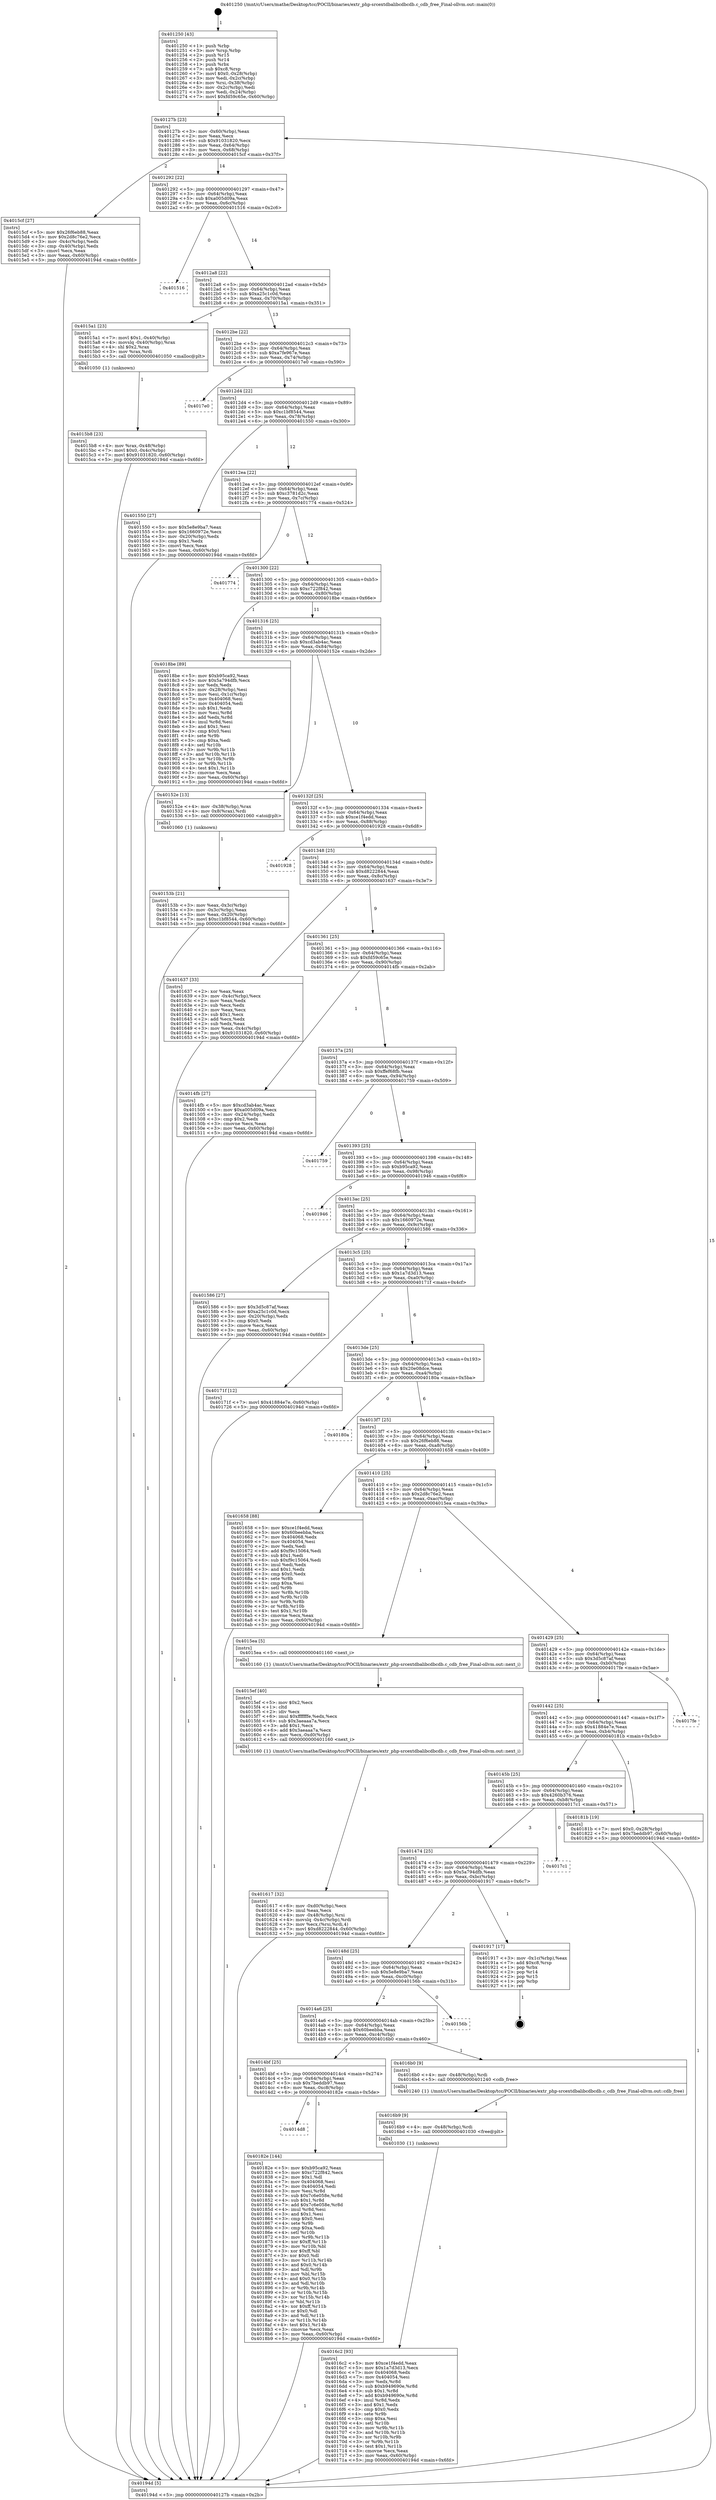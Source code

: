 digraph "0x401250" {
  label = "0x401250 (/mnt/c/Users/mathe/Desktop/tcc/POCII/binaries/extr_php-srcextdbalibcdbcdb.c_cdb_free_Final-ollvm.out::main(0))"
  labelloc = "t"
  node[shape=record]

  Entry [label="",width=0.3,height=0.3,shape=circle,fillcolor=black,style=filled]
  "0x40127b" [label="{
     0x40127b [23]\l
     | [instrs]\l
     &nbsp;&nbsp;0x40127b \<+3\>: mov -0x60(%rbp),%eax\l
     &nbsp;&nbsp;0x40127e \<+2\>: mov %eax,%ecx\l
     &nbsp;&nbsp;0x401280 \<+6\>: sub $0x91031820,%ecx\l
     &nbsp;&nbsp;0x401286 \<+3\>: mov %eax,-0x64(%rbp)\l
     &nbsp;&nbsp;0x401289 \<+3\>: mov %ecx,-0x68(%rbp)\l
     &nbsp;&nbsp;0x40128c \<+6\>: je 00000000004015cf \<main+0x37f\>\l
  }"]
  "0x4015cf" [label="{
     0x4015cf [27]\l
     | [instrs]\l
     &nbsp;&nbsp;0x4015cf \<+5\>: mov $0x26f6eb88,%eax\l
     &nbsp;&nbsp;0x4015d4 \<+5\>: mov $0x2d8c76e2,%ecx\l
     &nbsp;&nbsp;0x4015d9 \<+3\>: mov -0x4c(%rbp),%edx\l
     &nbsp;&nbsp;0x4015dc \<+3\>: cmp -0x40(%rbp),%edx\l
     &nbsp;&nbsp;0x4015df \<+3\>: cmovl %ecx,%eax\l
     &nbsp;&nbsp;0x4015e2 \<+3\>: mov %eax,-0x60(%rbp)\l
     &nbsp;&nbsp;0x4015e5 \<+5\>: jmp 000000000040194d \<main+0x6fd\>\l
  }"]
  "0x401292" [label="{
     0x401292 [22]\l
     | [instrs]\l
     &nbsp;&nbsp;0x401292 \<+5\>: jmp 0000000000401297 \<main+0x47\>\l
     &nbsp;&nbsp;0x401297 \<+3\>: mov -0x64(%rbp),%eax\l
     &nbsp;&nbsp;0x40129a \<+5\>: sub $0xa005d09a,%eax\l
     &nbsp;&nbsp;0x40129f \<+3\>: mov %eax,-0x6c(%rbp)\l
     &nbsp;&nbsp;0x4012a2 \<+6\>: je 0000000000401516 \<main+0x2c6\>\l
  }"]
  Exit [label="",width=0.3,height=0.3,shape=circle,fillcolor=black,style=filled,peripheries=2]
  "0x401516" [label="{
     0x401516\l
  }", style=dashed]
  "0x4012a8" [label="{
     0x4012a8 [22]\l
     | [instrs]\l
     &nbsp;&nbsp;0x4012a8 \<+5\>: jmp 00000000004012ad \<main+0x5d\>\l
     &nbsp;&nbsp;0x4012ad \<+3\>: mov -0x64(%rbp),%eax\l
     &nbsp;&nbsp;0x4012b0 \<+5\>: sub $0xa25c1c0d,%eax\l
     &nbsp;&nbsp;0x4012b5 \<+3\>: mov %eax,-0x70(%rbp)\l
     &nbsp;&nbsp;0x4012b8 \<+6\>: je 00000000004015a1 \<main+0x351\>\l
  }"]
  "0x4014d8" [label="{
     0x4014d8\l
  }", style=dashed]
  "0x4015a1" [label="{
     0x4015a1 [23]\l
     | [instrs]\l
     &nbsp;&nbsp;0x4015a1 \<+7\>: movl $0x1,-0x40(%rbp)\l
     &nbsp;&nbsp;0x4015a8 \<+4\>: movslq -0x40(%rbp),%rax\l
     &nbsp;&nbsp;0x4015ac \<+4\>: shl $0x2,%rax\l
     &nbsp;&nbsp;0x4015b0 \<+3\>: mov %rax,%rdi\l
     &nbsp;&nbsp;0x4015b3 \<+5\>: call 0000000000401050 \<malloc@plt\>\l
     | [calls]\l
     &nbsp;&nbsp;0x401050 \{1\} (unknown)\l
  }"]
  "0x4012be" [label="{
     0x4012be [22]\l
     | [instrs]\l
     &nbsp;&nbsp;0x4012be \<+5\>: jmp 00000000004012c3 \<main+0x73\>\l
     &nbsp;&nbsp;0x4012c3 \<+3\>: mov -0x64(%rbp),%eax\l
     &nbsp;&nbsp;0x4012c6 \<+5\>: sub $0xa7fe967e,%eax\l
     &nbsp;&nbsp;0x4012cb \<+3\>: mov %eax,-0x74(%rbp)\l
     &nbsp;&nbsp;0x4012ce \<+6\>: je 00000000004017e0 \<main+0x590\>\l
  }"]
  "0x40182e" [label="{
     0x40182e [144]\l
     | [instrs]\l
     &nbsp;&nbsp;0x40182e \<+5\>: mov $0xb95ca92,%eax\l
     &nbsp;&nbsp;0x401833 \<+5\>: mov $0xc722f842,%ecx\l
     &nbsp;&nbsp;0x401838 \<+2\>: mov $0x1,%dl\l
     &nbsp;&nbsp;0x40183a \<+7\>: mov 0x404068,%esi\l
     &nbsp;&nbsp;0x401841 \<+7\>: mov 0x404054,%edi\l
     &nbsp;&nbsp;0x401848 \<+3\>: mov %esi,%r8d\l
     &nbsp;&nbsp;0x40184b \<+7\>: sub $0x7c6e058e,%r8d\l
     &nbsp;&nbsp;0x401852 \<+4\>: sub $0x1,%r8d\l
     &nbsp;&nbsp;0x401856 \<+7\>: add $0x7c6e058e,%r8d\l
     &nbsp;&nbsp;0x40185d \<+4\>: imul %r8d,%esi\l
     &nbsp;&nbsp;0x401861 \<+3\>: and $0x1,%esi\l
     &nbsp;&nbsp;0x401864 \<+3\>: cmp $0x0,%esi\l
     &nbsp;&nbsp;0x401867 \<+4\>: sete %r9b\l
     &nbsp;&nbsp;0x40186b \<+3\>: cmp $0xa,%edi\l
     &nbsp;&nbsp;0x40186e \<+4\>: setl %r10b\l
     &nbsp;&nbsp;0x401872 \<+3\>: mov %r9b,%r11b\l
     &nbsp;&nbsp;0x401875 \<+4\>: xor $0xff,%r11b\l
     &nbsp;&nbsp;0x401879 \<+3\>: mov %r10b,%bl\l
     &nbsp;&nbsp;0x40187c \<+3\>: xor $0xff,%bl\l
     &nbsp;&nbsp;0x40187f \<+3\>: xor $0x0,%dl\l
     &nbsp;&nbsp;0x401882 \<+3\>: mov %r11b,%r14b\l
     &nbsp;&nbsp;0x401885 \<+4\>: and $0x0,%r14b\l
     &nbsp;&nbsp;0x401889 \<+3\>: and %dl,%r9b\l
     &nbsp;&nbsp;0x40188c \<+3\>: mov %bl,%r15b\l
     &nbsp;&nbsp;0x40188f \<+4\>: and $0x0,%r15b\l
     &nbsp;&nbsp;0x401893 \<+3\>: and %dl,%r10b\l
     &nbsp;&nbsp;0x401896 \<+3\>: or %r9b,%r14b\l
     &nbsp;&nbsp;0x401899 \<+3\>: or %r10b,%r15b\l
     &nbsp;&nbsp;0x40189c \<+3\>: xor %r15b,%r14b\l
     &nbsp;&nbsp;0x40189f \<+3\>: or %bl,%r11b\l
     &nbsp;&nbsp;0x4018a2 \<+4\>: xor $0xff,%r11b\l
     &nbsp;&nbsp;0x4018a6 \<+3\>: or $0x0,%dl\l
     &nbsp;&nbsp;0x4018a9 \<+3\>: and %dl,%r11b\l
     &nbsp;&nbsp;0x4018ac \<+3\>: or %r11b,%r14b\l
     &nbsp;&nbsp;0x4018af \<+4\>: test $0x1,%r14b\l
     &nbsp;&nbsp;0x4018b3 \<+3\>: cmovne %ecx,%eax\l
     &nbsp;&nbsp;0x4018b6 \<+3\>: mov %eax,-0x60(%rbp)\l
     &nbsp;&nbsp;0x4018b9 \<+5\>: jmp 000000000040194d \<main+0x6fd\>\l
  }"]
  "0x4017e0" [label="{
     0x4017e0\l
  }", style=dashed]
  "0x4012d4" [label="{
     0x4012d4 [22]\l
     | [instrs]\l
     &nbsp;&nbsp;0x4012d4 \<+5\>: jmp 00000000004012d9 \<main+0x89\>\l
     &nbsp;&nbsp;0x4012d9 \<+3\>: mov -0x64(%rbp),%eax\l
     &nbsp;&nbsp;0x4012dc \<+5\>: sub $0xc1bf8544,%eax\l
     &nbsp;&nbsp;0x4012e1 \<+3\>: mov %eax,-0x78(%rbp)\l
     &nbsp;&nbsp;0x4012e4 \<+6\>: je 0000000000401550 \<main+0x300\>\l
  }"]
  "0x4016c2" [label="{
     0x4016c2 [93]\l
     | [instrs]\l
     &nbsp;&nbsp;0x4016c2 \<+5\>: mov $0xce1f4edd,%eax\l
     &nbsp;&nbsp;0x4016c7 \<+5\>: mov $0x1a7d3d13,%ecx\l
     &nbsp;&nbsp;0x4016cc \<+7\>: mov 0x404068,%edx\l
     &nbsp;&nbsp;0x4016d3 \<+7\>: mov 0x404054,%esi\l
     &nbsp;&nbsp;0x4016da \<+3\>: mov %edx,%r8d\l
     &nbsp;&nbsp;0x4016dd \<+7\>: sub $0xb949690e,%r8d\l
     &nbsp;&nbsp;0x4016e4 \<+4\>: sub $0x1,%r8d\l
     &nbsp;&nbsp;0x4016e8 \<+7\>: add $0xb949690e,%r8d\l
     &nbsp;&nbsp;0x4016ef \<+4\>: imul %r8d,%edx\l
     &nbsp;&nbsp;0x4016f3 \<+3\>: and $0x1,%edx\l
     &nbsp;&nbsp;0x4016f6 \<+3\>: cmp $0x0,%edx\l
     &nbsp;&nbsp;0x4016f9 \<+4\>: sete %r9b\l
     &nbsp;&nbsp;0x4016fd \<+3\>: cmp $0xa,%esi\l
     &nbsp;&nbsp;0x401700 \<+4\>: setl %r10b\l
     &nbsp;&nbsp;0x401704 \<+3\>: mov %r9b,%r11b\l
     &nbsp;&nbsp;0x401707 \<+3\>: and %r10b,%r11b\l
     &nbsp;&nbsp;0x40170a \<+3\>: xor %r10b,%r9b\l
     &nbsp;&nbsp;0x40170d \<+3\>: or %r9b,%r11b\l
     &nbsp;&nbsp;0x401710 \<+4\>: test $0x1,%r11b\l
     &nbsp;&nbsp;0x401714 \<+3\>: cmovne %ecx,%eax\l
     &nbsp;&nbsp;0x401717 \<+3\>: mov %eax,-0x60(%rbp)\l
     &nbsp;&nbsp;0x40171a \<+5\>: jmp 000000000040194d \<main+0x6fd\>\l
  }"]
  "0x401550" [label="{
     0x401550 [27]\l
     | [instrs]\l
     &nbsp;&nbsp;0x401550 \<+5\>: mov $0x5e8e9ba7,%eax\l
     &nbsp;&nbsp;0x401555 \<+5\>: mov $0x1660972e,%ecx\l
     &nbsp;&nbsp;0x40155a \<+3\>: mov -0x20(%rbp),%edx\l
     &nbsp;&nbsp;0x40155d \<+3\>: cmp $0x1,%edx\l
     &nbsp;&nbsp;0x401560 \<+3\>: cmovl %ecx,%eax\l
     &nbsp;&nbsp;0x401563 \<+3\>: mov %eax,-0x60(%rbp)\l
     &nbsp;&nbsp;0x401566 \<+5\>: jmp 000000000040194d \<main+0x6fd\>\l
  }"]
  "0x4012ea" [label="{
     0x4012ea [22]\l
     | [instrs]\l
     &nbsp;&nbsp;0x4012ea \<+5\>: jmp 00000000004012ef \<main+0x9f\>\l
     &nbsp;&nbsp;0x4012ef \<+3\>: mov -0x64(%rbp),%eax\l
     &nbsp;&nbsp;0x4012f2 \<+5\>: sub $0xc3781d2c,%eax\l
     &nbsp;&nbsp;0x4012f7 \<+3\>: mov %eax,-0x7c(%rbp)\l
     &nbsp;&nbsp;0x4012fa \<+6\>: je 0000000000401774 \<main+0x524\>\l
  }"]
  "0x4016b9" [label="{
     0x4016b9 [9]\l
     | [instrs]\l
     &nbsp;&nbsp;0x4016b9 \<+4\>: mov -0x48(%rbp),%rdi\l
     &nbsp;&nbsp;0x4016bd \<+5\>: call 0000000000401030 \<free@plt\>\l
     | [calls]\l
     &nbsp;&nbsp;0x401030 \{1\} (unknown)\l
  }"]
  "0x401774" [label="{
     0x401774\l
  }", style=dashed]
  "0x401300" [label="{
     0x401300 [22]\l
     | [instrs]\l
     &nbsp;&nbsp;0x401300 \<+5\>: jmp 0000000000401305 \<main+0xb5\>\l
     &nbsp;&nbsp;0x401305 \<+3\>: mov -0x64(%rbp),%eax\l
     &nbsp;&nbsp;0x401308 \<+5\>: sub $0xc722f842,%eax\l
     &nbsp;&nbsp;0x40130d \<+3\>: mov %eax,-0x80(%rbp)\l
     &nbsp;&nbsp;0x401310 \<+6\>: je 00000000004018be \<main+0x66e\>\l
  }"]
  "0x4014bf" [label="{
     0x4014bf [25]\l
     | [instrs]\l
     &nbsp;&nbsp;0x4014bf \<+5\>: jmp 00000000004014c4 \<main+0x274\>\l
     &nbsp;&nbsp;0x4014c4 \<+3\>: mov -0x64(%rbp),%eax\l
     &nbsp;&nbsp;0x4014c7 \<+5\>: sub $0x7beddb97,%eax\l
     &nbsp;&nbsp;0x4014cc \<+6\>: mov %eax,-0xc8(%rbp)\l
     &nbsp;&nbsp;0x4014d2 \<+6\>: je 000000000040182e \<main+0x5de\>\l
  }"]
  "0x4018be" [label="{
     0x4018be [89]\l
     | [instrs]\l
     &nbsp;&nbsp;0x4018be \<+5\>: mov $0xb95ca92,%eax\l
     &nbsp;&nbsp;0x4018c3 \<+5\>: mov $0x5a794dfb,%ecx\l
     &nbsp;&nbsp;0x4018c8 \<+2\>: xor %edx,%edx\l
     &nbsp;&nbsp;0x4018ca \<+3\>: mov -0x28(%rbp),%esi\l
     &nbsp;&nbsp;0x4018cd \<+3\>: mov %esi,-0x1c(%rbp)\l
     &nbsp;&nbsp;0x4018d0 \<+7\>: mov 0x404068,%esi\l
     &nbsp;&nbsp;0x4018d7 \<+7\>: mov 0x404054,%edi\l
     &nbsp;&nbsp;0x4018de \<+3\>: sub $0x1,%edx\l
     &nbsp;&nbsp;0x4018e1 \<+3\>: mov %esi,%r8d\l
     &nbsp;&nbsp;0x4018e4 \<+3\>: add %edx,%r8d\l
     &nbsp;&nbsp;0x4018e7 \<+4\>: imul %r8d,%esi\l
     &nbsp;&nbsp;0x4018eb \<+3\>: and $0x1,%esi\l
     &nbsp;&nbsp;0x4018ee \<+3\>: cmp $0x0,%esi\l
     &nbsp;&nbsp;0x4018f1 \<+4\>: sete %r9b\l
     &nbsp;&nbsp;0x4018f5 \<+3\>: cmp $0xa,%edi\l
     &nbsp;&nbsp;0x4018f8 \<+4\>: setl %r10b\l
     &nbsp;&nbsp;0x4018fc \<+3\>: mov %r9b,%r11b\l
     &nbsp;&nbsp;0x4018ff \<+3\>: and %r10b,%r11b\l
     &nbsp;&nbsp;0x401902 \<+3\>: xor %r10b,%r9b\l
     &nbsp;&nbsp;0x401905 \<+3\>: or %r9b,%r11b\l
     &nbsp;&nbsp;0x401908 \<+4\>: test $0x1,%r11b\l
     &nbsp;&nbsp;0x40190c \<+3\>: cmovne %ecx,%eax\l
     &nbsp;&nbsp;0x40190f \<+3\>: mov %eax,-0x60(%rbp)\l
     &nbsp;&nbsp;0x401912 \<+5\>: jmp 000000000040194d \<main+0x6fd\>\l
  }"]
  "0x401316" [label="{
     0x401316 [25]\l
     | [instrs]\l
     &nbsp;&nbsp;0x401316 \<+5\>: jmp 000000000040131b \<main+0xcb\>\l
     &nbsp;&nbsp;0x40131b \<+3\>: mov -0x64(%rbp),%eax\l
     &nbsp;&nbsp;0x40131e \<+5\>: sub $0xcd3ab4ac,%eax\l
     &nbsp;&nbsp;0x401323 \<+6\>: mov %eax,-0x84(%rbp)\l
     &nbsp;&nbsp;0x401329 \<+6\>: je 000000000040152e \<main+0x2de\>\l
  }"]
  "0x4016b0" [label="{
     0x4016b0 [9]\l
     | [instrs]\l
     &nbsp;&nbsp;0x4016b0 \<+4\>: mov -0x48(%rbp),%rdi\l
     &nbsp;&nbsp;0x4016b4 \<+5\>: call 0000000000401240 \<cdb_free\>\l
     | [calls]\l
     &nbsp;&nbsp;0x401240 \{1\} (/mnt/c/Users/mathe/Desktop/tcc/POCII/binaries/extr_php-srcextdbalibcdbcdb.c_cdb_free_Final-ollvm.out::cdb_free)\l
  }"]
  "0x40152e" [label="{
     0x40152e [13]\l
     | [instrs]\l
     &nbsp;&nbsp;0x40152e \<+4\>: mov -0x38(%rbp),%rax\l
     &nbsp;&nbsp;0x401532 \<+4\>: mov 0x8(%rax),%rdi\l
     &nbsp;&nbsp;0x401536 \<+5\>: call 0000000000401060 \<atoi@plt\>\l
     | [calls]\l
     &nbsp;&nbsp;0x401060 \{1\} (unknown)\l
  }"]
  "0x40132f" [label="{
     0x40132f [25]\l
     | [instrs]\l
     &nbsp;&nbsp;0x40132f \<+5\>: jmp 0000000000401334 \<main+0xe4\>\l
     &nbsp;&nbsp;0x401334 \<+3\>: mov -0x64(%rbp),%eax\l
     &nbsp;&nbsp;0x401337 \<+5\>: sub $0xce1f4edd,%eax\l
     &nbsp;&nbsp;0x40133c \<+6\>: mov %eax,-0x88(%rbp)\l
     &nbsp;&nbsp;0x401342 \<+6\>: je 0000000000401928 \<main+0x6d8\>\l
  }"]
  "0x4014a6" [label="{
     0x4014a6 [25]\l
     | [instrs]\l
     &nbsp;&nbsp;0x4014a6 \<+5\>: jmp 00000000004014ab \<main+0x25b\>\l
     &nbsp;&nbsp;0x4014ab \<+3\>: mov -0x64(%rbp),%eax\l
     &nbsp;&nbsp;0x4014ae \<+5\>: sub $0x60beebba,%eax\l
     &nbsp;&nbsp;0x4014b3 \<+6\>: mov %eax,-0xc4(%rbp)\l
     &nbsp;&nbsp;0x4014b9 \<+6\>: je 00000000004016b0 \<main+0x460\>\l
  }"]
  "0x401928" [label="{
     0x401928\l
  }", style=dashed]
  "0x401348" [label="{
     0x401348 [25]\l
     | [instrs]\l
     &nbsp;&nbsp;0x401348 \<+5\>: jmp 000000000040134d \<main+0xfd\>\l
     &nbsp;&nbsp;0x40134d \<+3\>: mov -0x64(%rbp),%eax\l
     &nbsp;&nbsp;0x401350 \<+5\>: sub $0xd8222844,%eax\l
     &nbsp;&nbsp;0x401355 \<+6\>: mov %eax,-0x8c(%rbp)\l
     &nbsp;&nbsp;0x40135b \<+6\>: je 0000000000401637 \<main+0x3e7\>\l
  }"]
  "0x40156b" [label="{
     0x40156b\l
  }", style=dashed]
  "0x401637" [label="{
     0x401637 [33]\l
     | [instrs]\l
     &nbsp;&nbsp;0x401637 \<+2\>: xor %eax,%eax\l
     &nbsp;&nbsp;0x401639 \<+3\>: mov -0x4c(%rbp),%ecx\l
     &nbsp;&nbsp;0x40163c \<+2\>: mov %eax,%edx\l
     &nbsp;&nbsp;0x40163e \<+2\>: sub %ecx,%edx\l
     &nbsp;&nbsp;0x401640 \<+2\>: mov %eax,%ecx\l
     &nbsp;&nbsp;0x401642 \<+3\>: sub $0x1,%ecx\l
     &nbsp;&nbsp;0x401645 \<+2\>: add %ecx,%edx\l
     &nbsp;&nbsp;0x401647 \<+2\>: sub %edx,%eax\l
     &nbsp;&nbsp;0x401649 \<+3\>: mov %eax,-0x4c(%rbp)\l
     &nbsp;&nbsp;0x40164c \<+7\>: movl $0x91031820,-0x60(%rbp)\l
     &nbsp;&nbsp;0x401653 \<+5\>: jmp 000000000040194d \<main+0x6fd\>\l
  }"]
  "0x401361" [label="{
     0x401361 [25]\l
     | [instrs]\l
     &nbsp;&nbsp;0x401361 \<+5\>: jmp 0000000000401366 \<main+0x116\>\l
     &nbsp;&nbsp;0x401366 \<+3\>: mov -0x64(%rbp),%eax\l
     &nbsp;&nbsp;0x401369 \<+5\>: sub $0xfd59c65e,%eax\l
     &nbsp;&nbsp;0x40136e \<+6\>: mov %eax,-0x90(%rbp)\l
     &nbsp;&nbsp;0x401374 \<+6\>: je 00000000004014fb \<main+0x2ab\>\l
  }"]
  "0x40148d" [label="{
     0x40148d [25]\l
     | [instrs]\l
     &nbsp;&nbsp;0x40148d \<+5\>: jmp 0000000000401492 \<main+0x242\>\l
     &nbsp;&nbsp;0x401492 \<+3\>: mov -0x64(%rbp),%eax\l
     &nbsp;&nbsp;0x401495 \<+5\>: sub $0x5e8e9ba7,%eax\l
     &nbsp;&nbsp;0x40149a \<+6\>: mov %eax,-0xc0(%rbp)\l
     &nbsp;&nbsp;0x4014a0 \<+6\>: je 000000000040156b \<main+0x31b\>\l
  }"]
  "0x4014fb" [label="{
     0x4014fb [27]\l
     | [instrs]\l
     &nbsp;&nbsp;0x4014fb \<+5\>: mov $0xcd3ab4ac,%eax\l
     &nbsp;&nbsp;0x401500 \<+5\>: mov $0xa005d09a,%ecx\l
     &nbsp;&nbsp;0x401505 \<+3\>: mov -0x24(%rbp),%edx\l
     &nbsp;&nbsp;0x401508 \<+3\>: cmp $0x2,%edx\l
     &nbsp;&nbsp;0x40150b \<+3\>: cmovne %ecx,%eax\l
     &nbsp;&nbsp;0x40150e \<+3\>: mov %eax,-0x60(%rbp)\l
     &nbsp;&nbsp;0x401511 \<+5\>: jmp 000000000040194d \<main+0x6fd\>\l
  }"]
  "0x40137a" [label="{
     0x40137a [25]\l
     | [instrs]\l
     &nbsp;&nbsp;0x40137a \<+5\>: jmp 000000000040137f \<main+0x12f\>\l
     &nbsp;&nbsp;0x40137f \<+3\>: mov -0x64(%rbp),%eax\l
     &nbsp;&nbsp;0x401382 \<+5\>: sub $0xffef68fb,%eax\l
     &nbsp;&nbsp;0x401387 \<+6\>: mov %eax,-0x94(%rbp)\l
     &nbsp;&nbsp;0x40138d \<+6\>: je 0000000000401759 \<main+0x509\>\l
  }"]
  "0x40194d" [label="{
     0x40194d [5]\l
     | [instrs]\l
     &nbsp;&nbsp;0x40194d \<+5\>: jmp 000000000040127b \<main+0x2b\>\l
  }"]
  "0x401250" [label="{
     0x401250 [43]\l
     | [instrs]\l
     &nbsp;&nbsp;0x401250 \<+1\>: push %rbp\l
     &nbsp;&nbsp;0x401251 \<+3\>: mov %rsp,%rbp\l
     &nbsp;&nbsp;0x401254 \<+2\>: push %r15\l
     &nbsp;&nbsp;0x401256 \<+2\>: push %r14\l
     &nbsp;&nbsp;0x401258 \<+1\>: push %rbx\l
     &nbsp;&nbsp;0x401259 \<+7\>: sub $0xc8,%rsp\l
     &nbsp;&nbsp;0x401260 \<+7\>: movl $0x0,-0x28(%rbp)\l
     &nbsp;&nbsp;0x401267 \<+3\>: mov %edi,-0x2c(%rbp)\l
     &nbsp;&nbsp;0x40126a \<+4\>: mov %rsi,-0x38(%rbp)\l
     &nbsp;&nbsp;0x40126e \<+3\>: mov -0x2c(%rbp),%edi\l
     &nbsp;&nbsp;0x401271 \<+3\>: mov %edi,-0x24(%rbp)\l
     &nbsp;&nbsp;0x401274 \<+7\>: movl $0xfd59c65e,-0x60(%rbp)\l
  }"]
  "0x40153b" [label="{
     0x40153b [21]\l
     | [instrs]\l
     &nbsp;&nbsp;0x40153b \<+3\>: mov %eax,-0x3c(%rbp)\l
     &nbsp;&nbsp;0x40153e \<+3\>: mov -0x3c(%rbp),%eax\l
     &nbsp;&nbsp;0x401541 \<+3\>: mov %eax,-0x20(%rbp)\l
     &nbsp;&nbsp;0x401544 \<+7\>: movl $0xc1bf8544,-0x60(%rbp)\l
     &nbsp;&nbsp;0x40154b \<+5\>: jmp 000000000040194d \<main+0x6fd\>\l
  }"]
  "0x401917" [label="{
     0x401917 [17]\l
     | [instrs]\l
     &nbsp;&nbsp;0x401917 \<+3\>: mov -0x1c(%rbp),%eax\l
     &nbsp;&nbsp;0x40191a \<+7\>: add $0xc8,%rsp\l
     &nbsp;&nbsp;0x401921 \<+1\>: pop %rbx\l
     &nbsp;&nbsp;0x401922 \<+2\>: pop %r14\l
     &nbsp;&nbsp;0x401924 \<+2\>: pop %r15\l
     &nbsp;&nbsp;0x401926 \<+1\>: pop %rbp\l
     &nbsp;&nbsp;0x401927 \<+1\>: ret\l
  }"]
  "0x401759" [label="{
     0x401759\l
  }", style=dashed]
  "0x401393" [label="{
     0x401393 [25]\l
     | [instrs]\l
     &nbsp;&nbsp;0x401393 \<+5\>: jmp 0000000000401398 \<main+0x148\>\l
     &nbsp;&nbsp;0x401398 \<+3\>: mov -0x64(%rbp),%eax\l
     &nbsp;&nbsp;0x40139b \<+5\>: sub $0xb95ca92,%eax\l
     &nbsp;&nbsp;0x4013a0 \<+6\>: mov %eax,-0x98(%rbp)\l
     &nbsp;&nbsp;0x4013a6 \<+6\>: je 0000000000401946 \<main+0x6f6\>\l
  }"]
  "0x401474" [label="{
     0x401474 [25]\l
     | [instrs]\l
     &nbsp;&nbsp;0x401474 \<+5\>: jmp 0000000000401479 \<main+0x229\>\l
     &nbsp;&nbsp;0x401479 \<+3\>: mov -0x64(%rbp),%eax\l
     &nbsp;&nbsp;0x40147c \<+5\>: sub $0x5a794dfb,%eax\l
     &nbsp;&nbsp;0x401481 \<+6\>: mov %eax,-0xbc(%rbp)\l
     &nbsp;&nbsp;0x401487 \<+6\>: je 0000000000401917 \<main+0x6c7\>\l
  }"]
  "0x401946" [label="{
     0x401946\l
  }", style=dashed]
  "0x4013ac" [label="{
     0x4013ac [25]\l
     | [instrs]\l
     &nbsp;&nbsp;0x4013ac \<+5\>: jmp 00000000004013b1 \<main+0x161\>\l
     &nbsp;&nbsp;0x4013b1 \<+3\>: mov -0x64(%rbp),%eax\l
     &nbsp;&nbsp;0x4013b4 \<+5\>: sub $0x1660972e,%eax\l
     &nbsp;&nbsp;0x4013b9 \<+6\>: mov %eax,-0x9c(%rbp)\l
     &nbsp;&nbsp;0x4013bf \<+6\>: je 0000000000401586 \<main+0x336\>\l
  }"]
  "0x4017c1" [label="{
     0x4017c1\l
  }", style=dashed]
  "0x401586" [label="{
     0x401586 [27]\l
     | [instrs]\l
     &nbsp;&nbsp;0x401586 \<+5\>: mov $0x3d5c87af,%eax\l
     &nbsp;&nbsp;0x40158b \<+5\>: mov $0xa25c1c0d,%ecx\l
     &nbsp;&nbsp;0x401590 \<+3\>: mov -0x20(%rbp),%edx\l
     &nbsp;&nbsp;0x401593 \<+3\>: cmp $0x0,%edx\l
     &nbsp;&nbsp;0x401596 \<+3\>: cmove %ecx,%eax\l
     &nbsp;&nbsp;0x401599 \<+3\>: mov %eax,-0x60(%rbp)\l
     &nbsp;&nbsp;0x40159c \<+5\>: jmp 000000000040194d \<main+0x6fd\>\l
  }"]
  "0x4013c5" [label="{
     0x4013c5 [25]\l
     | [instrs]\l
     &nbsp;&nbsp;0x4013c5 \<+5\>: jmp 00000000004013ca \<main+0x17a\>\l
     &nbsp;&nbsp;0x4013ca \<+3\>: mov -0x64(%rbp),%eax\l
     &nbsp;&nbsp;0x4013cd \<+5\>: sub $0x1a7d3d13,%eax\l
     &nbsp;&nbsp;0x4013d2 \<+6\>: mov %eax,-0xa0(%rbp)\l
     &nbsp;&nbsp;0x4013d8 \<+6\>: je 000000000040171f \<main+0x4cf\>\l
  }"]
  "0x4015b8" [label="{
     0x4015b8 [23]\l
     | [instrs]\l
     &nbsp;&nbsp;0x4015b8 \<+4\>: mov %rax,-0x48(%rbp)\l
     &nbsp;&nbsp;0x4015bc \<+7\>: movl $0x0,-0x4c(%rbp)\l
     &nbsp;&nbsp;0x4015c3 \<+7\>: movl $0x91031820,-0x60(%rbp)\l
     &nbsp;&nbsp;0x4015ca \<+5\>: jmp 000000000040194d \<main+0x6fd\>\l
  }"]
  "0x40145b" [label="{
     0x40145b [25]\l
     | [instrs]\l
     &nbsp;&nbsp;0x40145b \<+5\>: jmp 0000000000401460 \<main+0x210\>\l
     &nbsp;&nbsp;0x401460 \<+3\>: mov -0x64(%rbp),%eax\l
     &nbsp;&nbsp;0x401463 \<+5\>: sub $0x4260b376,%eax\l
     &nbsp;&nbsp;0x401468 \<+6\>: mov %eax,-0xb8(%rbp)\l
     &nbsp;&nbsp;0x40146e \<+6\>: je 00000000004017c1 \<main+0x571\>\l
  }"]
  "0x40171f" [label="{
     0x40171f [12]\l
     | [instrs]\l
     &nbsp;&nbsp;0x40171f \<+7\>: movl $0x41884e7e,-0x60(%rbp)\l
     &nbsp;&nbsp;0x401726 \<+5\>: jmp 000000000040194d \<main+0x6fd\>\l
  }"]
  "0x4013de" [label="{
     0x4013de [25]\l
     | [instrs]\l
     &nbsp;&nbsp;0x4013de \<+5\>: jmp 00000000004013e3 \<main+0x193\>\l
     &nbsp;&nbsp;0x4013e3 \<+3\>: mov -0x64(%rbp),%eax\l
     &nbsp;&nbsp;0x4013e6 \<+5\>: sub $0x20e08dce,%eax\l
     &nbsp;&nbsp;0x4013eb \<+6\>: mov %eax,-0xa4(%rbp)\l
     &nbsp;&nbsp;0x4013f1 \<+6\>: je 000000000040180a \<main+0x5ba\>\l
  }"]
  "0x40181b" [label="{
     0x40181b [19]\l
     | [instrs]\l
     &nbsp;&nbsp;0x40181b \<+7\>: movl $0x0,-0x28(%rbp)\l
     &nbsp;&nbsp;0x401822 \<+7\>: movl $0x7beddb97,-0x60(%rbp)\l
     &nbsp;&nbsp;0x401829 \<+5\>: jmp 000000000040194d \<main+0x6fd\>\l
  }"]
  "0x40180a" [label="{
     0x40180a\l
  }", style=dashed]
  "0x4013f7" [label="{
     0x4013f7 [25]\l
     | [instrs]\l
     &nbsp;&nbsp;0x4013f7 \<+5\>: jmp 00000000004013fc \<main+0x1ac\>\l
     &nbsp;&nbsp;0x4013fc \<+3\>: mov -0x64(%rbp),%eax\l
     &nbsp;&nbsp;0x4013ff \<+5\>: sub $0x26f6eb88,%eax\l
     &nbsp;&nbsp;0x401404 \<+6\>: mov %eax,-0xa8(%rbp)\l
     &nbsp;&nbsp;0x40140a \<+6\>: je 0000000000401658 \<main+0x408\>\l
  }"]
  "0x401442" [label="{
     0x401442 [25]\l
     | [instrs]\l
     &nbsp;&nbsp;0x401442 \<+5\>: jmp 0000000000401447 \<main+0x1f7\>\l
     &nbsp;&nbsp;0x401447 \<+3\>: mov -0x64(%rbp),%eax\l
     &nbsp;&nbsp;0x40144a \<+5\>: sub $0x41884e7e,%eax\l
     &nbsp;&nbsp;0x40144f \<+6\>: mov %eax,-0xb4(%rbp)\l
     &nbsp;&nbsp;0x401455 \<+6\>: je 000000000040181b \<main+0x5cb\>\l
  }"]
  "0x401658" [label="{
     0x401658 [88]\l
     | [instrs]\l
     &nbsp;&nbsp;0x401658 \<+5\>: mov $0xce1f4edd,%eax\l
     &nbsp;&nbsp;0x40165d \<+5\>: mov $0x60beebba,%ecx\l
     &nbsp;&nbsp;0x401662 \<+7\>: mov 0x404068,%edx\l
     &nbsp;&nbsp;0x401669 \<+7\>: mov 0x404054,%esi\l
     &nbsp;&nbsp;0x401670 \<+2\>: mov %edx,%edi\l
     &nbsp;&nbsp;0x401672 \<+6\>: add $0xf9c15064,%edi\l
     &nbsp;&nbsp;0x401678 \<+3\>: sub $0x1,%edi\l
     &nbsp;&nbsp;0x40167b \<+6\>: sub $0xf9c15064,%edi\l
     &nbsp;&nbsp;0x401681 \<+3\>: imul %edi,%edx\l
     &nbsp;&nbsp;0x401684 \<+3\>: and $0x1,%edx\l
     &nbsp;&nbsp;0x401687 \<+3\>: cmp $0x0,%edx\l
     &nbsp;&nbsp;0x40168a \<+4\>: sete %r8b\l
     &nbsp;&nbsp;0x40168e \<+3\>: cmp $0xa,%esi\l
     &nbsp;&nbsp;0x401691 \<+4\>: setl %r9b\l
     &nbsp;&nbsp;0x401695 \<+3\>: mov %r8b,%r10b\l
     &nbsp;&nbsp;0x401698 \<+3\>: and %r9b,%r10b\l
     &nbsp;&nbsp;0x40169b \<+3\>: xor %r9b,%r8b\l
     &nbsp;&nbsp;0x40169e \<+3\>: or %r8b,%r10b\l
     &nbsp;&nbsp;0x4016a1 \<+4\>: test $0x1,%r10b\l
     &nbsp;&nbsp;0x4016a5 \<+3\>: cmovne %ecx,%eax\l
     &nbsp;&nbsp;0x4016a8 \<+3\>: mov %eax,-0x60(%rbp)\l
     &nbsp;&nbsp;0x4016ab \<+5\>: jmp 000000000040194d \<main+0x6fd\>\l
  }"]
  "0x401410" [label="{
     0x401410 [25]\l
     | [instrs]\l
     &nbsp;&nbsp;0x401410 \<+5\>: jmp 0000000000401415 \<main+0x1c5\>\l
     &nbsp;&nbsp;0x401415 \<+3\>: mov -0x64(%rbp),%eax\l
     &nbsp;&nbsp;0x401418 \<+5\>: sub $0x2d8c76e2,%eax\l
     &nbsp;&nbsp;0x40141d \<+6\>: mov %eax,-0xac(%rbp)\l
     &nbsp;&nbsp;0x401423 \<+6\>: je 00000000004015ea \<main+0x39a\>\l
  }"]
  "0x4017fe" [label="{
     0x4017fe\l
  }", style=dashed]
  "0x4015ea" [label="{
     0x4015ea [5]\l
     | [instrs]\l
     &nbsp;&nbsp;0x4015ea \<+5\>: call 0000000000401160 \<next_i\>\l
     | [calls]\l
     &nbsp;&nbsp;0x401160 \{1\} (/mnt/c/Users/mathe/Desktop/tcc/POCII/binaries/extr_php-srcextdbalibcdbcdb.c_cdb_free_Final-ollvm.out::next_i)\l
  }"]
  "0x401429" [label="{
     0x401429 [25]\l
     | [instrs]\l
     &nbsp;&nbsp;0x401429 \<+5\>: jmp 000000000040142e \<main+0x1de\>\l
     &nbsp;&nbsp;0x40142e \<+3\>: mov -0x64(%rbp),%eax\l
     &nbsp;&nbsp;0x401431 \<+5\>: sub $0x3d5c87af,%eax\l
     &nbsp;&nbsp;0x401436 \<+6\>: mov %eax,-0xb0(%rbp)\l
     &nbsp;&nbsp;0x40143c \<+6\>: je 00000000004017fe \<main+0x5ae\>\l
  }"]
  "0x4015ef" [label="{
     0x4015ef [40]\l
     | [instrs]\l
     &nbsp;&nbsp;0x4015ef \<+5\>: mov $0x2,%ecx\l
     &nbsp;&nbsp;0x4015f4 \<+1\>: cltd\l
     &nbsp;&nbsp;0x4015f5 \<+2\>: idiv %ecx\l
     &nbsp;&nbsp;0x4015f7 \<+6\>: imul $0xfffffffe,%edx,%ecx\l
     &nbsp;&nbsp;0x4015fd \<+6\>: sub $0x3aeaaa7a,%ecx\l
     &nbsp;&nbsp;0x401603 \<+3\>: add $0x1,%ecx\l
     &nbsp;&nbsp;0x401606 \<+6\>: add $0x3aeaaa7a,%ecx\l
     &nbsp;&nbsp;0x40160c \<+6\>: mov %ecx,-0xd0(%rbp)\l
     &nbsp;&nbsp;0x401612 \<+5\>: call 0000000000401160 \<next_i\>\l
     | [calls]\l
     &nbsp;&nbsp;0x401160 \{1\} (/mnt/c/Users/mathe/Desktop/tcc/POCII/binaries/extr_php-srcextdbalibcdbcdb.c_cdb_free_Final-ollvm.out::next_i)\l
  }"]
  "0x401617" [label="{
     0x401617 [32]\l
     | [instrs]\l
     &nbsp;&nbsp;0x401617 \<+6\>: mov -0xd0(%rbp),%ecx\l
     &nbsp;&nbsp;0x40161d \<+3\>: imul %eax,%ecx\l
     &nbsp;&nbsp;0x401620 \<+4\>: mov -0x48(%rbp),%rsi\l
     &nbsp;&nbsp;0x401624 \<+4\>: movslq -0x4c(%rbp),%rdi\l
     &nbsp;&nbsp;0x401628 \<+3\>: mov %ecx,(%rsi,%rdi,4)\l
     &nbsp;&nbsp;0x40162b \<+7\>: movl $0xd8222844,-0x60(%rbp)\l
     &nbsp;&nbsp;0x401632 \<+5\>: jmp 000000000040194d \<main+0x6fd\>\l
  }"]
  Entry -> "0x401250" [label=" 1"]
  "0x40127b" -> "0x4015cf" [label=" 2"]
  "0x40127b" -> "0x401292" [label=" 14"]
  "0x401917" -> Exit [label=" 1"]
  "0x401292" -> "0x401516" [label=" 0"]
  "0x401292" -> "0x4012a8" [label=" 14"]
  "0x4018be" -> "0x40194d" [label=" 1"]
  "0x4012a8" -> "0x4015a1" [label=" 1"]
  "0x4012a8" -> "0x4012be" [label=" 13"]
  "0x40182e" -> "0x40194d" [label=" 1"]
  "0x4012be" -> "0x4017e0" [label=" 0"]
  "0x4012be" -> "0x4012d4" [label=" 13"]
  "0x4014bf" -> "0x4014d8" [label=" 0"]
  "0x4012d4" -> "0x401550" [label=" 1"]
  "0x4012d4" -> "0x4012ea" [label=" 12"]
  "0x4014bf" -> "0x40182e" [label=" 1"]
  "0x4012ea" -> "0x401774" [label=" 0"]
  "0x4012ea" -> "0x401300" [label=" 12"]
  "0x40181b" -> "0x40194d" [label=" 1"]
  "0x401300" -> "0x4018be" [label=" 1"]
  "0x401300" -> "0x401316" [label=" 11"]
  "0x40171f" -> "0x40194d" [label=" 1"]
  "0x401316" -> "0x40152e" [label=" 1"]
  "0x401316" -> "0x40132f" [label=" 10"]
  "0x4016c2" -> "0x40194d" [label=" 1"]
  "0x40132f" -> "0x401928" [label=" 0"]
  "0x40132f" -> "0x401348" [label=" 10"]
  "0x4016b0" -> "0x4016b9" [label=" 1"]
  "0x401348" -> "0x401637" [label=" 1"]
  "0x401348" -> "0x401361" [label=" 9"]
  "0x4014a6" -> "0x4014bf" [label=" 1"]
  "0x401361" -> "0x4014fb" [label=" 1"]
  "0x401361" -> "0x40137a" [label=" 8"]
  "0x4014fb" -> "0x40194d" [label=" 1"]
  "0x401250" -> "0x40127b" [label=" 1"]
  "0x40194d" -> "0x40127b" [label=" 15"]
  "0x40152e" -> "0x40153b" [label=" 1"]
  "0x40153b" -> "0x40194d" [label=" 1"]
  "0x401550" -> "0x40194d" [label=" 1"]
  "0x4016b9" -> "0x4016c2" [label=" 1"]
  "0x40137a" -> "0x401759" [label=" 0"]
  "0x40137a" -> "0x401393" [label=" 8"]
  "0x40148d" -> "0x4014a6" [label=" 2"]
  "0x401393" -> "0x401946" [label=" 0"]
  "0x401393" -> "0x4013ac" [label=" 8"]
  "0x4014a6" -> "0x4016b0" [label=" 1"]
  "0x4013ac" -> "0x401586" [label=" 1"]
  "0x4013ac" -> "0x4013c5" [label=" 7"]
  "0x401586" -> "0x40194d" [label=" 1"]
  "0x4015a1" -> "0x4015b8" [label=" 1"]
  "0x4015b8" -> "0x40194d" [label=" 1"]
  "0x4015cf" -> "0x40194d" [label=" 2"]
  "0x401474" -> "0x40148d" [label=" 2"]
  "0x4013c5" -> "0x40171f" [label=" 1"]
  "0x4013c5" -> "0x4013de" [label=" 6"]
  "0x40148d" -> "0x40156b" [label=" 0"]
  "0x4013de" -> "0x40180a" [label=" 0"]
  "0x4013de" -> "0x4013f7" [label=" 6"]
  "0x40145b" -> "0x401474" [label=" 3"]
  "0x4013f7" -> "0x401658" [label=" 1"]
  "0x4013f7" -> "0x401410" [label=" 5"]
  "0x401474" -> "0x401917" [label=" 1"]
  "0x401410" -> "0x4015ea" [label=" 1"]
  "0x401410" -> "0x401429" [label=" 4"]
  "0x4015ea" -> "0x4015ef" [label=" 1"]
  "0x4015ef" -> "0x401617" [label=" 1"]
  "0x401617" -> "0x40194d" [label=" 1"]
  "0x401637" -> "0x40194d" [label=" 1"]
  "0x401658" -> "0x40194d" [label=" 1"]
  "0x401442" -> "0x40145b" [label=" 3"]
  "0x401429" -> "0x4017fe" [label=" 0"]
  "0x401429" -> "0x401442" [label=" 4"]
  "0x40145b" -> "0x4017c1" [label=" 0"]
  "0x401442" -> "0x40181b" [label=" 1"]
}
